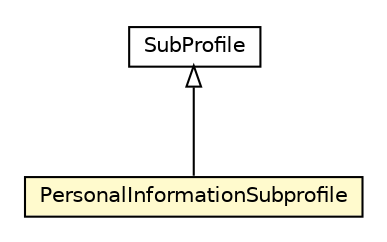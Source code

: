#!/usr/local/bin/dot
#
# Class diagram 
# Generated by UMLGraph version R5_6-24-gf6e263 (http://www.umlgraph.org/)
#

digraph G {
	edge [fontname="Helvetica",fontsize=10,labelfontname="Helvetica",labelfontsize=10];
	node [fontname="Helvetica",fontsize=10,shape=plaintext];
	nodesep=0.25;
	ranksep=0.5;
	// org.universAAL.ontology.profile.PersonalInformationSubprofile
	c291756 [label=<<table title="org.universAAL.ontology.profile.PersonalInformationSubprofile" border="0" cellborder="1" cellspacing="0" cellpadding="2" port="p" bgcolor="lemonChiffon" href="./PersonalInformationSubprofile.html">
		<tr><td><table border="0" cellspacing="0" cellpadding="1">
<tr><td align="center" balign="center"> PersonalInformationSubprofile </td></tr>
		</table></td></tr>
		</table>>, URL="./PersonalInformationSubprofile.html", fontname="Helvetica", fontcolor="black", fontsize=10.0];
	// org.universAAL.ontology.profile.SubProfile
	c291774 [label=<<table title="org.universAAL.ontology.profile.SubProfile" border="0" cellborder="1" cellspacing="0" cellpadding="2" port="p" href="./SubProfile.html">
		<tr><td><table border="0" cellspacing="0" cellpadding="1">
<tr><td align="center" balign="center"> SubProfile </td></tr>
		</table></td></tr>
		</table>>, URL="./SubProfile.html", fontname="Helvetica", fontcolor="black", fontsize=10.0];
	//org.universAAL.ontology.profile.PersonalInformationSubprofile extends org.universAAL.ontology.profile.SubProfile
	c291774:p -> c291756:p [dir=back,arrowtail=empty];
}

